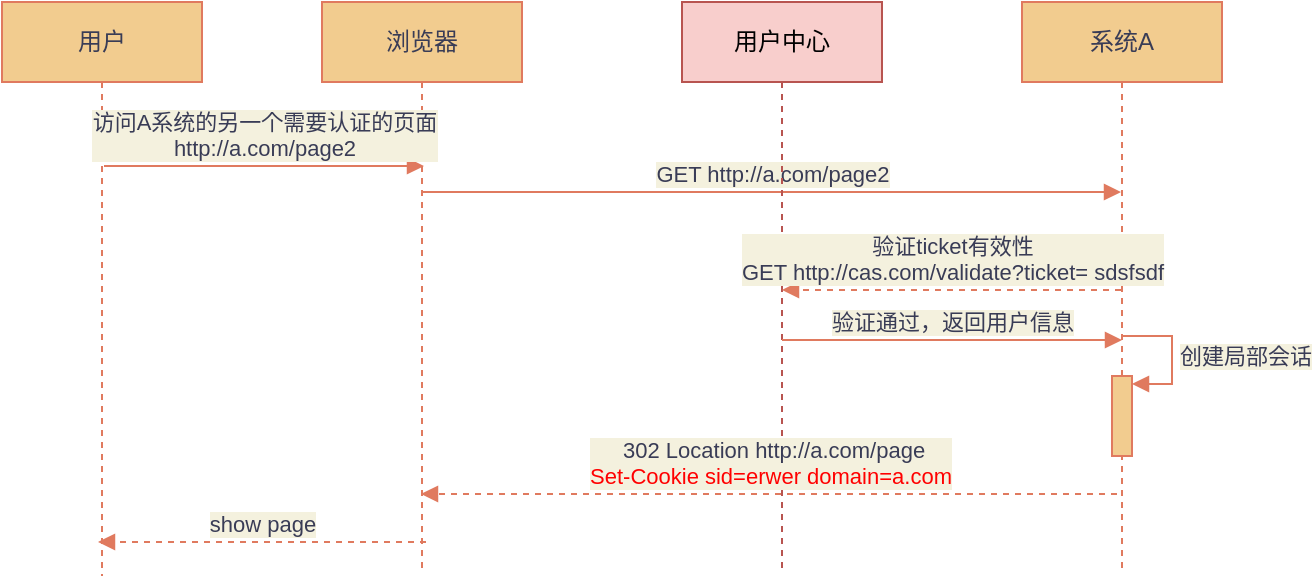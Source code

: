 <mxfile version="13.6.2" type="github">
  <diagram id="9yGuTlsZ8Y7SOnh658ti" name="第 1 页">
    <mxGraphModel dx="946" dy="463" grid="0" gridSize="10" guides="1" tooltips="1" connect="1" arrows="1" fold="1" page="0" pageScale="1" pageWidth="827" pageHeight="1169" background="none" math="0" shadow="0">
      <root>
        <mxCell id="0" />
        <mxCell id="1" parent="0" />
        <mxCell id="cOHTzzDG18c5NZVRI5Rh-1" value="用户" style="shape=umlLifeline;perimeter=lifelinePerimeter;whiteSpace=wrap;html=1;container=1;collapsible=0;recursiveResize=0;outlineConnect=0;fillColor=#F2CC8F;strokeColor=#E07A5F;fontColor=#393C56;" parent="1" vertex="1">
          <mxGeometry x="78" y="113" width="100" height="287" as="geometry" />
        </mxCell>
        <mxCell id="cOHTzzDG18c5NZVRI5Rh-5" value="浏览器" style="shape=umlLifeline;perimeter=lifelinePerimeter;whiteSpace=wrap;html=1;container=1;collapsible=0;recursiveResize=0;outlineConnect=0;fillColor=#F2CC8F;strokeColor=#E07A5F;fontColor=#393C56;" parent="1" vertex="1">
          <mxGeometry x="238" y="113" width="100" height="284" as="geometry" />
        </mxCell>
        <mxCell id="cOHTzzDG18c5NZVRI5Rh-11" value="GET http://a.com/page2" style="html=1;verticalAlign=bottom;endArrow=block;strokeColor=#E07A5F;fontColor=#393C56;labelBackgroundColor=#F4F1DE;" parent="cOHTzzDG18c5NZVRI5Rh-5" edge="1">
          <mxGeometry width="80" relative="1" as="geometry">
            <mxPoint x="50" y="95" as="sourcePoint" />
            <mxPoint x="399.5" y="95" as="targetPoint" />
          </mxGeometry>
        </mxCell>
        <mxCell id="cOHTzzDG18c5NZVRI5Rh-6" value="用户中心" style="shape=umlLifeline;perimeter=lifelinePerimeter;whiteSpace=wrap;html=1;container=1;collapsible=0;recursiveResize=0;outlineConnect=0;fillColor=#f8cecc;strokeColor=#b85450;" parent="1" vertex="1">
          <mxGeometry x="418" y="113" width="100" height="285" as="geometry" />
        </mxCell>
        <mxCell id="cOHTzzDG18c5NZVRI5Rh-7" value="系统A" style="shape=umlLifeline;perimeter=lifelinePerimeter;whiteSpace=wrap;html=1;container=1;collapsible=0;recursiveResize=0;outlineConnect=0;fillColor=#F2CC8F;strokeColor=#E07A5F;fontColor=#393C56;" parent="1" vertex="1">
          <mxGeometry x="588" y="113" width="100" height="286" as="geometry" />
        </mxCell>
        <mxCell id="cOHTzzDG18c5NZVRI5Rh-18" value="创建局部会话" style="edgeStyle=orthogonalEdgeStyle;html=1;align=left;spacingLeft=2;endArrow=block;rounded=0;entryX=1;entryY=0;strokeColor=#E07A5F;fontColor=#393C56;labelBackgroundColor=#F4F1DE;" parent="cOHTzzDG18c5NZVRI5Rh-7" edge="1">
          <mxGeometry relative="1" as="geometry">
            <mxPoint x="50" y="167" as="sourcePoint" />
            <Array as="points">
              <mxPoint x="75" y="167" />
            </Array>
            <mxPoint x="55" y="191" as="targetPoint" />
          </mxGeometry>
        </mxCell>
        <mxCell id="cOHTzzDG18c5NZVRI5Rh-17" value="" style="html=1;points=[];perimeter=orthogonalPerimeter;fillColor=#F2CC8F;strokeColor=#E07A5F;fontColor=#393C56;" parent="cOHTzzDG18c5NZVRI5Rh-7" vertex="1">
          <mxGeometry x="45" y="187" width="10" height="40" as="geometry" />
        </mxCell>
        <mxCell id="cOHTzzDG18c5NZVRI5Rh-15" value="验证ticket有效性&lt;br&gt;GET http://cas.com/validate?ticket=&amp;nbsp;sdsfsdf" style="html=1;verticalAlign=bottom;endArrow=block;strokeColor=#E07A5F;fontColor=#393C56;dashed=1;labelBackgroundColor=#F4F1DE;" parent="1" edge="1">
          <mxGeometry width="80" relative="1" as="geometry">
            <mxPoint x="637.5" y="257" as="sourcePoint" />
            <mxPoint x="468" y="257" as="targetPoint" />
          </mxGeometry>
        </mxCell>
        <mxCell id="cOHTzzDG18c5NZVRI5Rh-16" value="验证通过，返回用户信息" style="html=1;verticalAlign=bottom;endArrow=block;strokeColor=#E07A5F;fontColor=#393C56;labelBackgroundColor=#F4F1DE;" parent="1" edge="1">
          <mxGeometry width="80" relative="1" as="geometry">
            <mxPoint x="468" y="282" as="sourcePoint" />
            <mxPoint x="638" y="282" as="targetPoint" />
          </mxGeometry>
        </mxCell>
        <mxCell id="tDoBP8PQl3Mzpf3dStTA-1" value="&amp;nbsp;302 Location http://a.com/page&lt;br&gt;&lt;font color=&quot;#ff0000&quot;&gt;Set-Cookie sid=erwer domain=a.com&lt;/font&gt;" style="html=1;verticalAlign=bottom;endArrow=block;strokeColor=#E07A5F;fontColor=#393C56;dashed=1;labelBackgroundColor=#F4F1DE;" parent="1" edge="1">
          <mxGeometry width="80" relative="1" as="geometry">
            <mxPoint x="635.5" y="359" as="sourcePoint" />
            <mxPoint x="287.5" y="359" as="targetPoint" />
          </mxGeometry>
        </mxCell>
        <mxCell id="tDoBP8PQl3Mzpf3dStTA-2" value="show page" style="html=1;verticalAlign=bottom;endArrow=block;strokeColor=#E07A5F;fontColor=#393C56;dashed=1;labelBackgroundColor=#F4F1DE;" parent="1" edge="1">
          <mxGeometry width="80" relative="1" as="geometry">
            <mxPoint x="290" y="383" as="sourcePoint" />
            <mxPoint x="126" y="383" as="targetPoint" />
          </mxGeometry>
        </mxCell>
        <mxCell id="u-cGchz_qDVYLQRvQrQZ-1" value="访问A系统的另一个需要认证的页面&lt;br&gt;http://a.com/page2" style="html=1;verticalAlign=bottom;endArrow=block;strokeColor=#E07A5F;fontColor=#393C56;labelBackgroundColor=#F4F1DE;" edge="1" parent="1">
          <mxGeometry width="80" relative="1" as="geometry">
            <mxPoint x="129" y="195" as="sourcePoint" />
            <mxPoint x="289" y="195" as="targetPoint" />
          </mxGeometry>
        </mxCell>
      </root>
    </mxGraphModel>
  </diagram>
</mxfile>
